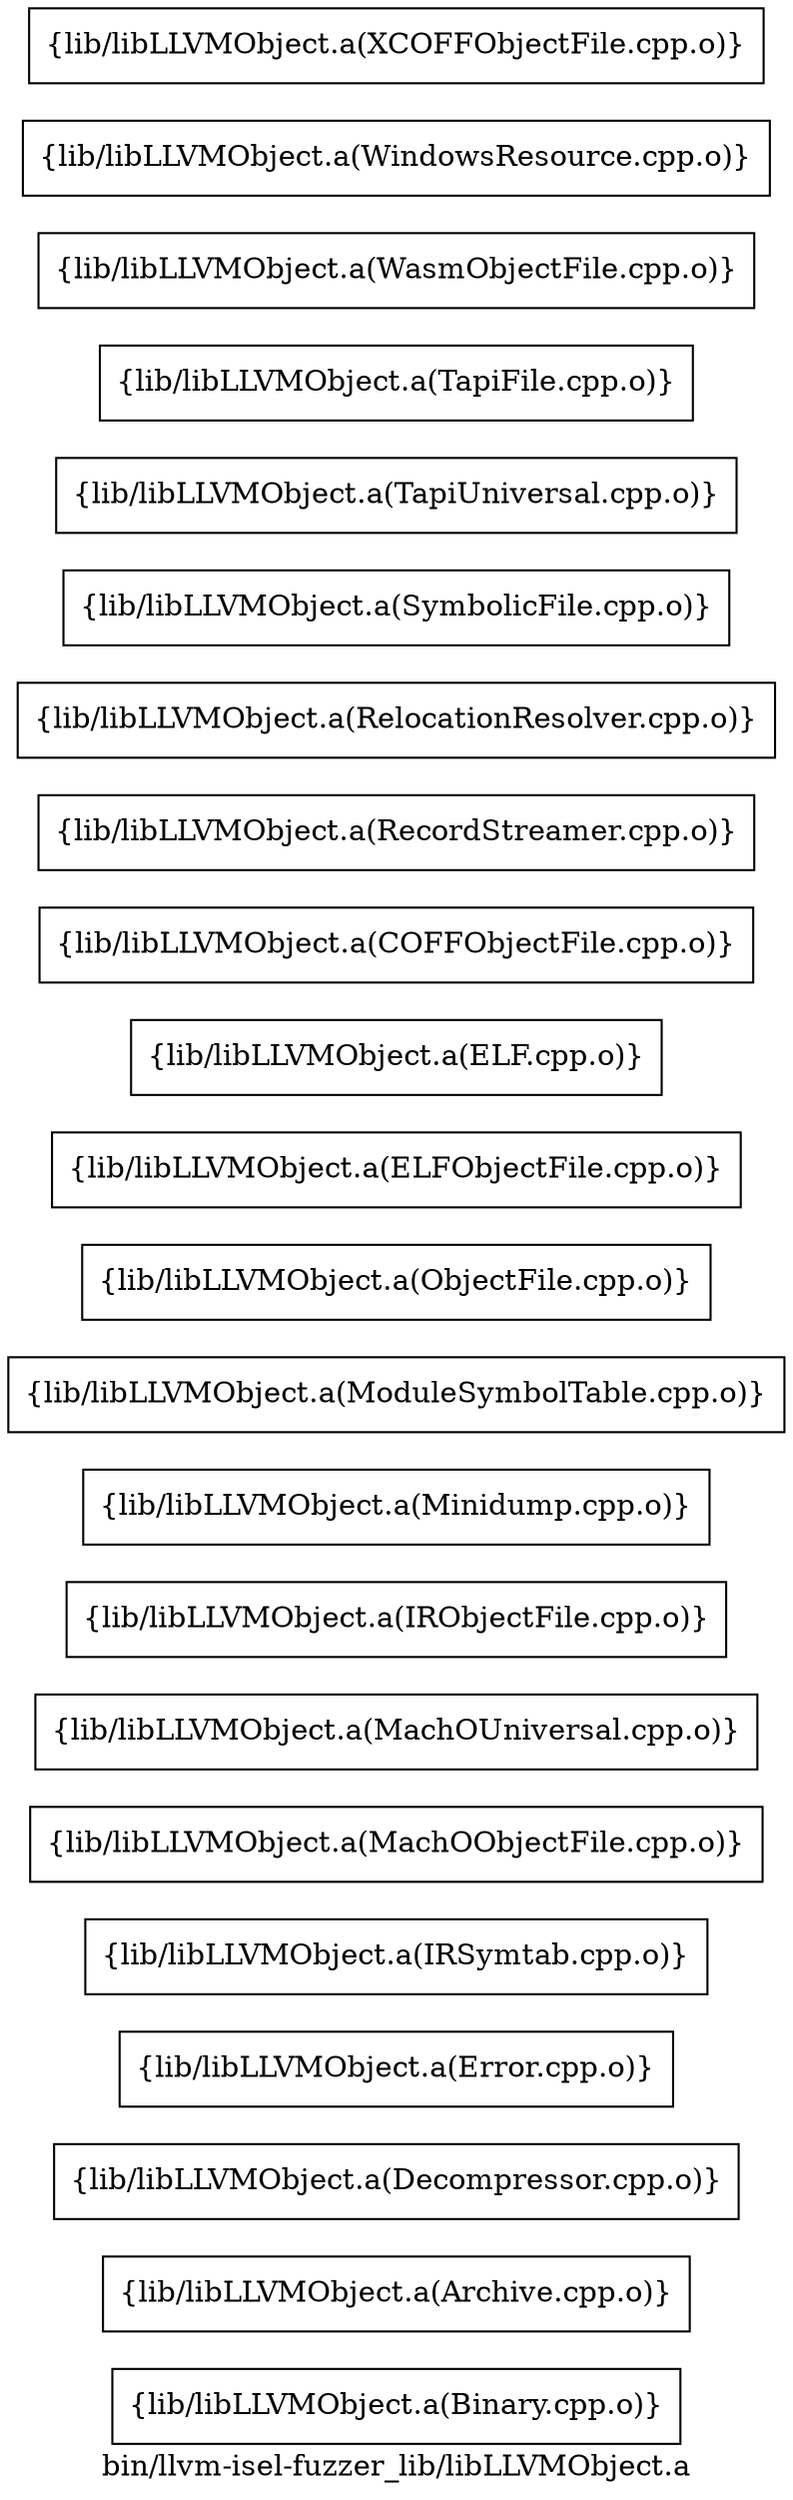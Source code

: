 digraph "bin/llvm-isel-fuzzer_lib/libLLVMObject.a" {
	label="bin/llvm-isel-fuzzer_lib/libLLVMObject.a";
	rankdir=LR;

	Node0x5597edc29e28 [shape=record,shape=box,group=0,label="{lib/libLLVMObject.a(Binary.cpp.o)}"];
	Node0x5597edc282a8 [shape=record,shape=box,group=0,label="{lib/libLLVMObject.a(Archive.cpp.o)}"];
	Node0x5597edc27ad8 [shape=record,shape=box,group=0,label="{lib/libLLVMObject.a(Decompressor.cpp.o)}"];
	Node0x5597edc28ac8 [shape=record,shape=box,group=0,label="{lib/libLLVMObject.a(Error.cpp.o)}"];
	Node0x5597edc26ea8 [shape=record,shape=box,group=0,label="{lib/libLLVMObject.a(IRSymtab.cpp.o)}"];
	Node0x5597edc26688 [shape=record,shape=box,group=0,label="{lib/libLLVMObject.a(MachOObjectFile.cpp.o)}"];
	Node0x5597edc2a378 [shape=record,shape=box,group=0,label="{lib/libLLVMObject.a(MachOUniversal.cpp.o)}"];
	Node0x5597edc2aa08 [shape=record,shape=box,group=0,label="{lib/libLLVMObject.a(IRObjectFile.cpp.o)}"];
	Node0x5597edc2c448 [shape=record,shape=box,group=0,label="{lib/libLLVMObject.a(Minidump.cpp.o)}"];
	Node0x5597edc2b818 [shape=record,shape=box,group=0,label="{lib/libLLVMObject.a(ModuleSymbolTable.cpp.o)}"];
	Node0x5597edc2c038 [shape=record,shape=box,group=0,label="{lib/libLLVMObject.a(ObjectFile.cpp.o)}"];
	Node0x5597edc2dc58 [shape=record,shape=box,group=0,label="{lib/libLLVMObject.a(ELFObjectFile.cpp.o)}"];
	Node0x5597edc2cf38 [shape=record,shape=box,group=0,label="{lib/libLLVMObject.a(ELF.cpp.o)}"];
	Node0x5597edc39cd8 [shape=record,shape=box,group=0,label="{lib/libLLVMObject.a(COFFObjectFile.cpp.o)}"];
	Node0x5597edc3a8b8 [shape=record,shape=box,group=0,label="{lib/libLLVMObject.a(RecordStreamer.cpp.o)}"];
	Node0x5597edc3b5d8 [shape=record,shape=box,group=0,label="{lib/libLLVMObject.a(RelocationResolver.cpp.o)}"];
	Node0x5597edc19578 [shape=record,shape=box,group=0,label="{lib/libLLVMObject.a(SymbolicFile.cpp.o)}"];
	Node0x5597edc19ca8 [shape=record,shape=box,group=0,label="{lib/libLLVMObject.a(TapiUniversal.cpp.o)}"];
	Node0x5597edc19028 [shape=record,shape=box,group=0,label="{lib/libLLVMObject.a(TapiFile.cpp.o)}"];
	Node0x5597edc1aba8 [shape=record,shape=box,group=0,label="{lib/libLLVMObject.a(WasmObjectFile.cpp.o)}"];
	Node0x5597edc19f28 [shape=record,shape=box,group=0,label="{lib/libLLVMObject.a(WindowsResource.cpp.o)}"];
	Node0x5597edc1a478 [shape=record,shape=box,group=0,label="{lib/libLLVMObject.a(XCOFFObjectFile.cpp.o)}"];
}

